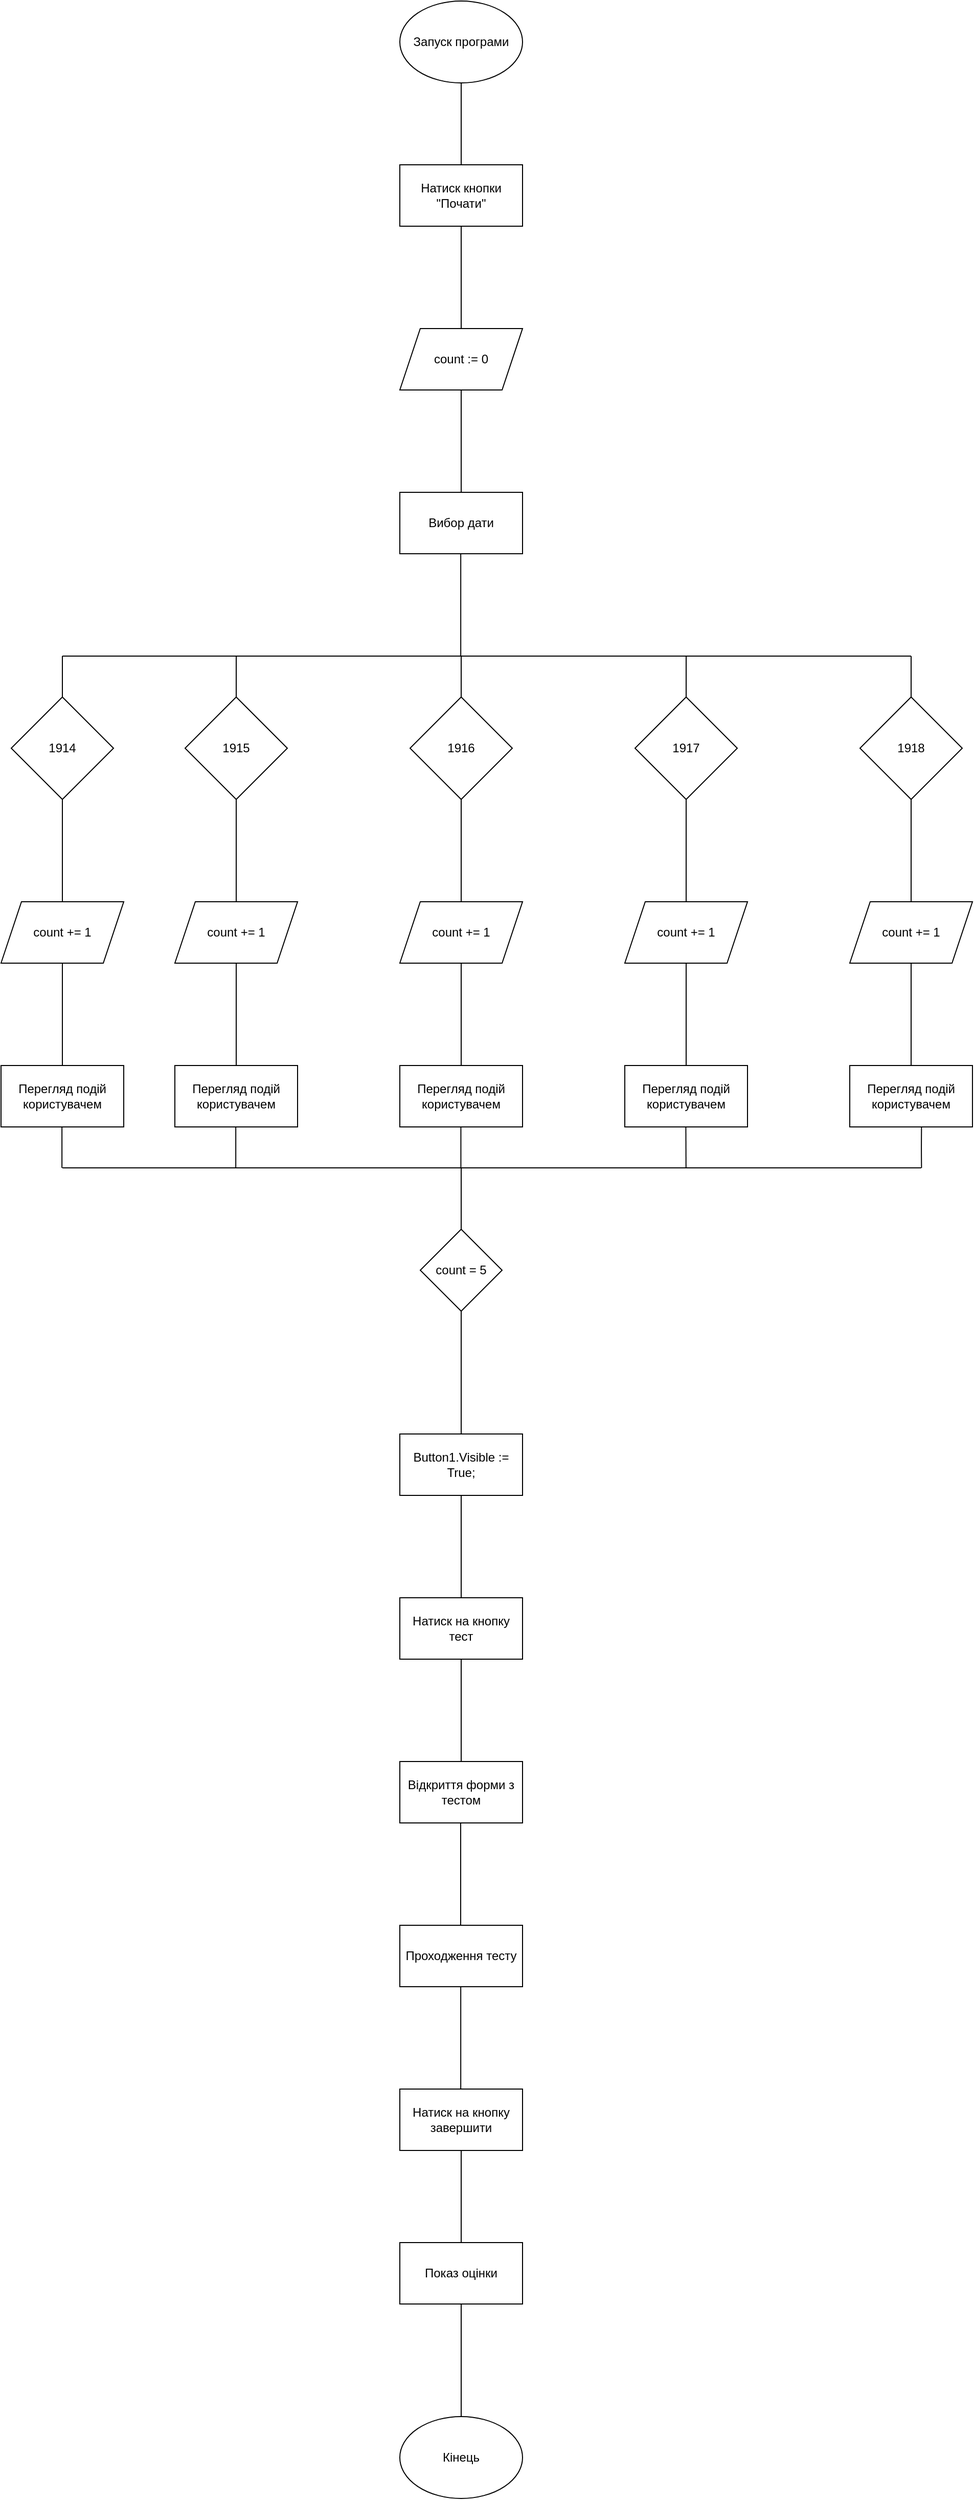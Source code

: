 <mxfile version="13.8.8" type="github">
  <diagram id="4KWZScW5BrotgxAgni-B" name="Page-1">
    <mxGraphModel dx="2842" dy="1305" grid="1" gridSize="10" guides="1" tooltips="1" connect="1" arrows="1" fold="1" page="1" pageScale="1" pageWidth="827" pageHeight="1169" math="0" shadow="0">
      <root>
        <mxCell id="0" />
        <mxCell id="1" parent="0" />
        <mxCell id="6_lkkP4v6VKRKNBHjHIn-1" value="Натиск кнопки &quot;Почати&quot;" style="rounded=0;whiteSpace=wrap;html=1;" vertex="1" parent="1">
          <mxGeometry x="350" y="240" width="120" height="60" as="geometry" />
        </mxCell>
        <mxCell id="6_lkkP4v6VKRKNBHjHIn-2" value="Запуск програми" style="ellipse;whiteSpace=wrap;html=1;" vertex="1" parent="1">
          <mxGeometry x="350" y="80" width="120" height="80" as="geometry" />
        </mxCell>
        <mxCell id="6_lkkP4v6VKRKNBHjHIn-3" value="" style="endArrow=none;html=1;entryX=0.5;entryY=1;entryDx=0;entryDy=0;exitX=0.5;exitY=0;exitDx=0;exitDy=0;" edge="1" parent="1" source="6_lkkP4v6VKRKNBHjHIn-1" target="6_lkkP4v6VKRKNBHjHIn-2">
          <mxGeometry width="50" height="50" relative="1" as="geometry">
            <mxPoint x="390" y="300" as="sourcePoint" />
            <mxPoint x="440" y="250" as="targetPoint" />
          </mxGeometry>
        </mxCell>
        <mxCell id="6_lkkP4v6VKRKNBHjHIn-4" value="" style="endArrow=none;html=1;entryX=0.5;entryY=1;entryDx=0;entryDy=0;" edge="1" parent="1" target="6_lkkP4v6VKRKNBHjHIn-1">
          <mxGeometry width="50" height="50" relative="1" as="geometry">
            <mxPoint x="410" y="400" as="sourcePoint" />
            <mxPoint x="320" y="340" as="targetPoint" />
          </mxGeometry>
        </mxCell>
        <mxCell id="6_lkkP4v6VKRKNBHjHIn-6" value="count := 0" style="shape=parallelogram;perimeter=parallelogramPerimeter;whiteSpace=wrap;html=1;fixedSize=1;" vertex="1" parent="1">
          <mxGeometry x="350" y="400" width="120" height="60" as="geometry" />
        </mxCell>
        <mxCell id="6_lkkP4v6VKRKNBHjHIn-7" value="" style="endArrow=none;html=1;entryX=0.5;entryY=1;entryDx=0;entryDy=0;" edge="1" parent="1" target="6_lkkP4v6VKRKNBHjHIn-6">
          <mxGeometry width="50" height="50" relative="1" as="geometry">
            <mxPoint x="410" y="560" as="sourcePoint" />
            <mxPoint x="460" y="510" as="targetPoint" />
          </mxGeometry>
        </mxCell>
        <mxCell id="6_lkkP4v6VKRKNBHjHIn-8" value="Вибор дати" style="rounded=0;whiteSpace=wrap;html=1;" vertex="1" parent="1">
          <mxGeometry x="350" y="560" width="120" height="60" as="geometry" />
        </mxCell>
        <mxCell id="6_lkkP4v6VKRKNBHjHIn-9" value="" style="endArrow=none;html=1;" edge="1" parent="1">
          <mxGeometry width="50" height="50" relative="1" as="geometry">
            <mxPoint x="409.58" y="720" as="sourcePoint" />
            <mxPoint x="409.58" y="620" as="targetPoint" />
          </mxGeometry>
        </mxCell>
        <mxCell id="6_lkkP4v6VKRKNBHjHIn-10" value="1915" style="rhombus;whiteSpace=wrap;html=1;" vertex="1" parent="1">
          <mxGeometry x="140" y="760" width="100" height="100" as="geometry" />
        </mxCell>
        <mxCell id="6_lkkP4v6VKRKNBHjHIn-13" value="" style="endArrow=none;html=1;entryX=0.5;entryY=1;entryDx=0;entryDy=0;" edge="1" parent="1" target="6_lkkP4v6VKRKNBHjHIn-10">
          <mxGeometry width="50" height="50" relative="1" as="geometry">
            <mxPoint x="190" y="960" as="sourcePoint" />
            <mxPoint x="219" y="880" as="targetPoint" />
          </mxGeometry>
        </mxCell>
        <mxCell id="6_lkkP4v6VKRKNBHjHIn-14" value="count += 1" style="shape=parallelogram;perimeter=parallelogramPerimeter;whiteSpace=wrap;html=1;fixedSize=1;" vertex="1" parent="1">
          <mxGeometry x="130" y="960" width="120" height="60" as="geometry" />
        </mxCell>
        <mxCell id="6_lkkP4v6VKRKNBHjHIn-15" value="" style="endArrow=none;html=1;" edge="1" parent="1" source="6_lkkP4v6VKRKNBHjHIn-14" target="6_lkkP4v6VKRKNBHjHIn-16">
          <mxGeometry width="50" height="50" relative="1" as="geometry">
            <mxPoint x="190" y="1120" as="sourcePoint" />
            <mxPoint x="190" y="1020" as="targetPoint" />
          </mxGeometry>
        </mxCell>
        <mxCell id="6_lkkP4v6VKRKNBHjHIn-16" value="Перегляд подій користувачем" style="rounded=0;whiteSpace=wrap;html=1;" vertex="1" parent="1">
          <mxGeometry x="130" y="1120" width="120" height="60" as="geometry" />
        </mxCell>
        <mxCell id="6_lkkP4v6VKRKNBHjHIn-17" value="1916" style="rhombus;whiteSpace=wrap;html=1;" vertex="1" parent="1">
          <mxGeometry x="360" y="760" width="100" height="100" as="geometry" />
        </mxCell>
        <mxCell id="6_lkkP4v6VKRKNBHjHIn-19" value="" style="endArrow=none;html=1;entryX=0.5;entryY=1;entryDx=0;entryDy=0;" edge="1" parent="1" target="6_lkkP4v6VKRKNBHjHIn-17">
          <mxGeometry width="50" height="50" relative="1" as="geometry">
            <mxPoint x="410" y="960.0" as="sourcePoint" />
            <mxPoint x="439" y="880" as="targetPoint" />
          </mxGeometry>
        </mxCell>
        <mxCell id="6_lkkP4v6VKRKNBHjHIn-20" value="count += 1" style="shape=parallelogram;perimeter=parallelogramPerimeter;whiteSpace=wrap;html=1;fixedSize=1;" vertex="1" parent="1">
          <mxGeometry x="350" y="960" width="120" height="60" as="geometry" />
        </mxCell>
        <mxCell id="6_lkkP4v6VKRKNBHjHIn-21" value="" style="endArrow=none;html=1;" edge="1" parent="1" source="6_lkkP4v6VKRKNBHjHIn-20" target="6_lkkP4v6VKRKNBHjHIn-22">
          <mxGeometry width="50" height="50" relative="1" as="geometry">
            <mxPoint x="410" y="1120" as="sourcePoint" />
            <mxPoint x="410" y="1020" as="targetPoint" />
          </mxGeometry>
        </mxCell>
        <mxCell id="6_lkkP4v6VKRKNBHjHIn-22" value="Перегляд подій користувачем" style="rounded=0;whiteSpace=wrap;html=1;" vertex="1" parent="1">
          <mxGeometry x="350" y="1120" width="120" height="60" as="geometry" />
        </mxCell>
        <mxCell id="6_lkkP4v6VKRKNBHjHIn-23" value="1917" style="rhombus;whiteSpace=wrap;html=1;" vertex="1" parent="1">
          <mxGeometry x="580" y="760" width="100" height="100" as="geometry" />
        </mxCell>
        <mxCell id="6_lkkP4v6VKRKNBHjHIn-25" value="" style="endArrow=none;html=1;entryX=0.5;entryY=1;entryDx=0;entryDy=0;" edge="1" parent="1" target="6_lkkP4v6VKRKNBHjHIn-23">
          <mxGeometry width="50" height="50" relative="1" as="geometry">
            <mxPoint x="630" y="960.0" as="sourcePoint" />
            <mxPoint x="659" y="880" as="targetPoint" />
          </mxGeometry>
        </mxCell>
        <mxCell id="6_lkkP4v6VKRKNBHjHIn-26" value="count += 1" style="shape=parallelogram;perimeter=parallelogramPerimeter;whiteSpace=wrap;html=1;fixedSize=1;" vertex="1" parent="1">
          <mxGeometry x="570" y="960" width="120" height="60" as="geometry" />
        </mxCell>
        <mxCell id="6_lkkP4v6VKRKNBHjHIn-27" value="" style="endArrow=none;html=1;" edge="1" parent="1" source="6_lkkP4v6VKRKNBHjHIn-26" target="6_lkkP4v6VKRKNBHjHIn-28">
          <mxGeometry width="50" height="50" relative="1" as="geometry">
            <mxPoint x="630" y="1120" as="sourcePoint" />
            <mxPoint x="630" y="1020" as="targetPoint" />
          </mxGeometry>
        </mxCell>
        <mxCell id="6_lkkP4v6VKRKNBHjHIn-28" value="Перегляд подій користувачем" style="rounded=0;whiteSpace=wrap;html=1;" vertex="1" parent="1">
          <mxGeometry x="570" y="1120" width="120" height="60" as="geometry" />
        </mxCell>
        <mxCell id="6_lkkP4v6VKRKNBHjHIn-29" value="1918" style="rhombus;whiteSpace=wrap;html=1;" vertex="1" parent="1">
          <mxGeometry x="800" y="760" width="100" height="100" as="geometry" />
        </mxCell>
        <mxCell id="6_lkkP4v6VKRKNBHjHIn-31" value="" style="endArrow=none;html=1;entryX=0.5;entryY=1;entryDx=0;entryDy=0;" edge="1" parent="1" target="6_lkkP4v6VKRKNBHjHIn-29">
          <mxGeometry width="50" height="50" relative="1" as="geometry">
            <mxPoint x="850" y="960.0" as="sourcePoint" />
            <mxPoint x="879" y="880" as="targetPoint" />
          </mxGeometry>
        </mxCell>
        <mxCell id="6_lkkP4v6VKRKNBHjHIn-32" value="count += 1" style="shape=parallelogram;perimeter=parallelogramPerimeter;whiteSpace=wrap;html=1;fixedSize=1;" vertex="1" parent="1">
          <mxGeometry x="790" y="960" width="120" height="60" as="geometry" />
        </mxCell>
        <mxCell id="6_lkkP4v6VKRKNBHjHIn-33" value="" style="endArrow=none;html=1;" edge="1" parent="1" source="6_lkkP4v6VKRKNBHjHIn-32" target="6_lkkP4v6VKRKNBHjHIn-34">
          <mxGeometry width="50" height="50" relative="1" as="geometry">
            <mxPoint x="850" y="1120" as="sourcePoint" />
            <mxPoint x="850" y="1020" as="targetPoint" />
          </mxGeometry>
        </mxCell>
        <mxCell id="6_lkkP4v6VKRKNBHjHIn-34" value="Перегляд подій користувачем" style="rounded=0;whiteSpace=wrap;html=1;" vertex="1" parent="1">
          <mxGeometry x="790" y="1120" width="120" height="60" as="geometry" />
        </mxCell>
        <mxCell id="6_lkkP4v6VKRKNBHjHIn-35" value="" style="endArrow=none;html=1;" edge="1" parent="1">
          <mxGeometry width="50" height="50" relative="1" as="geometry">
            <mxPoint x="850" y="720" as="sourcePoint" />
            <mxPoint x="190" y="720" as="targetPoint" />
          </mxGeometry>
        </mxCell>
        <mxCell id="6_lkkP4v6VKRKNBHjHIn-36" value="" style="endArrow=none;html=1;entryX=0.5;entryY=0;entryDx=0;entryDy=0;" edge="1" parent="1" target="6_lkkP4v6VKRKNBHjHIn-10">
          <mxGeometry width="50" height="50" relative="1" as="geometry">
            <mxPoint x="190" y="720" as="sourcePoint" />
            <mxPoint x="470" y="840" as="targetPoint" />
          </mxGeometry>
        </mxCell>
        <mxCell id="6_lkkP4v6VKRKNBHjHIn-37" value="" style="endArrow=none;html=1;entryX=0.5;entryY=0;entryDx=0;entryDy=0;" edge="1" parent="1" target="6_lkkP4v6VKRKNBHjHIn-29">
          <mxGeometry width="50" height="50" relative="1" as="geometry">
            <mxPoint x="850" y="720" as="sourcePoint" />
            <mxPoint x="740" y="820" as="targetPoint" />
          </mxGeometry>
        </mxCell>
        <mxCell id="6_lkkP4v6VKRKNBHjHIn-38" value="" style="endArrow=none;html=1;entryX=0.5;entryY=0;entryDx=0;entryDy=0;" edge="1" parent="1" target="6_lkkP4v6VKRKNBHjHIn-17">
          <mxGeometry width="50" height="50" relative="1" as="geometry">
            <mxPoint x="410" y="720" as="sourcePoint" />
            <mxPoint x="640" y="780" as="targetPoint" />
          </mxGeometry>
        </mxCell>
        <mxCell id="6_lkkP4v6VKRKNBHjHIn-39" value="" style="endArrow=none;html=1;exitX=0.5;exitY=0;exitDx=0;exitDy=0;" edge="1" parent="1" source="6_lkkP4v6VKRKNBHjHIn-23">
          <mxGeometry width="50" height="50" relative="1" as="geometry">
            <mxPoint x="590" y="830" as="sourcePoint" />
            <mxPoint x="630" y="720" as="targetPoint" />
          </mxGeometry>
        </mxCell>
        <mxCell id="6_lkkP4v6VKRKNBHjHIn-41" value="" style="endArrow=none;html=1;" edge="1" parent="1">
          <mxGeometry width="50" height="50" relative="1" as="geometry">
            <mxPoint x="860" y="1220" as="sourcePoint" />
            <mxPoint x="190" y="1220" as="targetPoint" />
          </mxGeometry>
        </mxCell>
        <mxCell id="6_lkkP4v6VKRKNBHjHIn-42" value="" style="endArrow=none;html=1;entryX=0.5;entryY=0;entryDx=0;entryDy=0;" edge="1" parent="1">
          <mxGeometry width="50" height="50" relative="1" as="geometry">
            <mxPoint x="189.58" y="1180" as="sourcePoint" />
            <mxPoint x="189.58" y="1220" as="targetPoint" />
          </mxGeometry>
        </mxCell>
        <mxCell id="6_lkkP4v6VKRKNBHjHIn-43" value="" style="endArrow=none;html=1;entryX=0.5;entryY=0;entryDx=0;entryDy=0;" edge="1" parent="1">
          <mxGeometry width="50" height="50" relative="1" as="geometry">
            <mxPoint x="860.17" y="1180" as="sourcePoint" />
            <mxPoint x="860.17" y="1220" as="targetPoint" />
            <Array as="points">
              <mxPoint x="860" y="1200" />
            </Array>
          </mxGeometry>
        </mxCell>
        <mxCell id="6_lkkP4v6VKRKNBHjHIn-44" value="" style="endArrow=none;html=1;entryX=0.5;entryY=0;entryDx=0;entryDy=0;" edge="1" parent="1">
          <mxGeometry width="50" height="50" relative="1" as="geometry">
            <mxPoint x="409.71" y="1180" as="sourcePoint" />
            <mxPoint x="409.71" y="1220" as="targetPoint" />
          </mxGeometry>
        </mxCell>
        <mxCell id="6_lkkP4v6VKRKNBHjHIn-45" value="" style="endArrow=none;html=1;exitX=0.5;exitY=0;exitDx=0;exitDy=0;" edge="1" parent="1">
          <mxGeometry width="50" height="50" relative="1" as="geometry">
            <mxPoint x="629.88" y="1220" as="sourcePoint" />
            <mxPoint x="629.88" y="1180" as="targetPoint" />
            <Array as="points">
              <mxPoint x="629.71" y="1180" />
            </Array>
          </mxGeometry>
        </mxCell>
        <mxCell id="6_lkkP4v6VKRKNBHjHIn-47" value="count = 5" style="rhombus;whiteSpace=wrap;html=1;" vertex="1" parent="1">
          <mxGeometry x="370" y="1280" width="80" height="80" as="geometry" />
        </mxCell>
        <mxCell id="6_lkkP4v6VKRKNBHjHIn-48" value="" style="endArrow=none;html=1;exitX=0.5;exitY=0;exitDx=0;exitDy=0;" edge="1" parent="1" source="6_lkkP4v6VKRKNBHjHIn-47">
          <mxGeometry width="50" height="50" relative="1" as="geometry">
            <mxPoint x="374" y="1280" as="sourcePoint" />
            <mxPoint x="410" y="1220" as="targetPoint" />
          </mxGeometry>
        </mxCell>
        <mxCell id="6_lkkP4v6VKRKNBHjHIn-63" value="1914" style="rhombus;whiteSpace=wrap;html=1;" vertex="1" parent="1">
          <mxGeometry x="-30" y="760" width="100" height="100" as="geometry" />
        </mxCell>
        <mxCell id="6_lkkP4v6VKRKNBHjHIn-64" value="" style="endArrow=none;html=1;entryX=0.5;entryY=1;entryDx=0;entryDy=0;" edge="1" parent="1" target="6_lkkP4v6VKRKNBHjHIn-63">
          <mxGeometry width="50" height="50" relative="1" as="geometry">
            <mxPoint x="20" y="960.0" as="sourcePoint" />
            <mxPoint x="49" y="880" as="targetPoint" />
          </mxGeometry>
        </mxCell>
        <mxCell id="6_lkkP4v6VKRKNBHjHIn-65" value="count += 1" style="shape=parallelogram;perimeter=parallelogramPerimeter;whiteSpace=wrap;html=1;fixedSize=1;" vertex="1" parent="1">
          <mxGeometry x="-40" y="960" width="120" height="60" as="geometry" />
        </mxCell>
        <mxCell id="6_lkkP4v6VKRKNBHjHIn-66" value="" style="endArrow=none;html=1;" edge="1" parent="1" source="6_lkkP4v6VKRKNBHjHIn-65" target="6_lkkP4v6VKRKNBHjHIn-67">
          <mxGeometry width="50" height="50" relative="1" as="geometry">
            <mxPoint x="20" y="1120" as="sourcePoint" />
            <mxPoint x="20" y="1020" as="targetPoint" />
          </mxGeometry>
        </mxCell>
        <mxCell id="6_lkkP4v6VKRKNBHjHIn-67" value="Перегляд подій користувачем" style="rounded=0;whiteSpace=wrap;html=1;" vertex="1" parent="1">
          <mxGeometry x="-40" y="1120" width="120" height="60" as="geometry" />
        </mxCell>
        <mxCell id="6_lkkP4v6VKRKNBHjHIn-68" value="" style="endArrow=none;html=1;entryX=0.5;entryY=0;entryDx=0;entryDy=0;" edge="1" parent="1" target="6_lkkP4v6VKRKNBHjHIn-63">
          <mxGeometry width="50" height="50" relative="1" as="geometry">
            <mxPoint x="20" y="720.0" as="sourcePoint" />
            <mxPoint x="300" y="840" as="targetPoint" />
          </mxGeometry>
        </mxCell>
        <mxCell id="6_lkkP4v6VKRKNBHjHIn-69" value="" style="endArrow=none;html=1;entryX=0.5;entryY=0;entryDx=0;entryDy=0;" edge="1" parent="1">
          <mxGeometry width="50" height="50" relative="1" as="geometry">
            <mxPoint x="19.58" y="1180.0" as="sourcePoint" />
            <mxPoint x="19.58" y="1220.0" as="targetPoint" />
          </mxGeometry>
        </mxCell>
        <mxCell id="6_lkkP4v6VKRKNBHjHIn-70" value="" style="endArrow=none;html=1;" edge="1" parent="1">
          <mxGeometry width="50" height="50" relative="1" as="geometry">
            <mxPoint x="20" y="720" as="sourcePoint" />
            <mxPoint x="200" y="720" as="targetPoint" />
          </mxGeometry>
        </mxCell>
        <mxCell id="6_lkkP4v6VKRKNBHjHIn-71" value="" style="endArrow=none;html=1;" edge="1" parent="1">
          <mxGeometry width="50" height="50" relative="1" as="geometry">
            <mxPoint x="20" y="1220" as="sourcePoint" />
            <mxPoint x="190" y="1220" as="targetPoint" />
          </mxGeometry>
        </mxCell>
        <mxCell id="6_lkkP4v6VKRKNBHjHIn-72" value="" style="endArrow=none;html=1;" edge="1" parent="1">
          <mxGeometry width="50" height="50" relative="1" as="geometry">
            <mxPoint x="410" y="1480" as="sourcePoint" />
            <mxPoint x="410" y="1360" as="targetPoint" />
          </mxGeometry>
        </mxCell>
        <mxCell id="6_lkkP4v6VKRKNBHjHIn-73" value="Button1.Visible := True;" style="rounded=0;whiteSpace=wrap;html=1;" vertex="1" parent="1">
          <mxGeometry x="350" y="1480" width="120" height="60" as="geometry" />
        </mxCell>
        <mxCell id="6_lkkP4v6VKRKNBHjHIn-74" value="" style="endArrow=none;html=1;entryX=0.5;entryY=1;entryDx=0;entryDy=0;" edge="1" parent="1" target="6_lkkP4v6VKRKNBHjHIn-73">
          <mxGeometry width="50" height="50" relative="1" as="geometry">
            <mxPoint x="410" y="1640" as="sourcePoint" />
            <mxPoint x="510" y="1440" as="targetPoint" />
          </mxGeometry>
        </mxCell>
        <mxCell id="6_lkkP4v6VKRKNBHjHIn-75" value="Натиск на кнопку тест" style="rounded=0;whiteSpace=wrap;html=1;" vertex="1" parent="1">
          <mxGeometry x="350" y="1640" width="120" height="60" as="geometry" />
        </mxCell>
        <mxCell id="6_lkkP4v6VKRKNBHjHIn-76" value="Відкриття форми з тестом" style="rounded=0;whiteSpace=wrap;html=1;" vertex="1" parent="1">
          <mxGeometry x="350" y="1800" width="120" height="60" as="geometry" />
        </mxCell>
        <mxCell id="6_lkkP4v6VKRKNBHjHIn-77" value="" style="endArrow=none;html=1;entryX=0.5;entryY=1;entryDx=0;entryDy=0;exitX=0.5;exitY=0;exitDx=0;exitDy=0;" edge="1" parent="1" source="6_lkkP4v6VKRKNBHjHIn-76" target="6_lkkP4v6VKRKNBHjHIn-75">
          <mxGeometry width="50" height="50" relative="1" as="geometry">
            <mxPoint x="380" y="1800" as="sourcePoint" />
            <mxPoint x="430" y="1750" as="targetPoint" />
          </mxGeometry>
        </mxCell>
        <mxCell id="6_lkkP4v6VKRKNBHjHIn-78" value="" style="endArrow=none;html=1;" edge="1" parent="1">
          <mxGeometry width="50" height="50" relative="1" as="geometry">
            <mxPoint x="409.5" y="1960" as="sourcePoint" />
            <mxPoint x="409.5" y="1860" as="targetPoint" />
          </mxGeometry>
        </mxCell>
        <mxCell id="6_lkkP4v6VKRKNBHjHIn-79" value="Проходження тесту" style="rounded=0;whiteSpace=wrap;html=1;" vertex="1" parent="1">
          <mxGeometry x="350" y="1960" width="120" height="60" as="geometry" />
        </mxCell>
        <mxCell id="6_lkkP4v6VKRKNBHjHIn-80" value="" style="endArrow=none;html=1;" edge="1" parent="1">
          <mxGeometry width="50" height="50" relative="1" as="geometry">
            <mxPoint x="409.58" y="2120" as="sourcePoint" />
            <mxPoint x="409.58" y="2020" as="targetPoint" />
            <Array as="points">
              <mxPoint x="409.58" y="2070" />
            </Array>
          </mxGeometry>
        </mxCell>
        <mxCell id="6_lkkP4v6VKRKNBHjHIn-81" value="Натиск на кнопку завершити" style="rounded=0;whiteSpace=wrap;html=1;" vertex="1" parent="1">
          <mxGeometry x="350" y="2120" width="120" height="60" as="geometry" />
        </mxCell>
        <mxCell id="6_lkkP4v6VKRKNBHjHIn-82" value="Показ оцінки" style="rounded=0;whiteSpace=wrap;html=1;" vertex="1" parent="1">
          <mxGeometry x="350" y="2270" width="120" height="60" as="geometry" />
        </mxCell>
        <mxCell id="6_lkkP4v6VKRKNBHjHIn-83" value="" style="endArrow=none;html=1;" edge="1" parent="1" source="6_lkkP4v6VKRKNBHjHIn-82" target="6_lkkP4v6VKRKNBHjHIn-81">
          <mxGeometry width="50" height="50" relative="1" as="geometry">
            <mxPoint x="364" y="2230" as="sourcePoint" />
            <mxPoint x="414" y="2180" as="targetPoint" />
          </mxGeometry>
        </mxCell>
        <mxCell id="6_lkkP4v6VKRKNBHjHIn-84" value="" style="endArrow=none;html=1;" edge="1" parent="1">
          <mxGeometry width="50" height="50" relative="1" as="geometry">
            <mxPoint x="410" y="2440" as="sourcePoint" />
            <mxPoint x="410" y="2330" as="targetPoint" />
          </mxGeometry>
        </mxCell>
        <mxCell id="6_lkkP4v6VKRKNBHjHIn-85" value="Кінець" style="ellipse;whiteSpace=wrap;html=1;" vertex="1" parent="1">
          <mxGeometry x="350" y="2440" width="120" height="80" as="geometry" />
        </mxCell>
      </root>
    </mxGraphModel>
  </diagram>
</mxfile>
